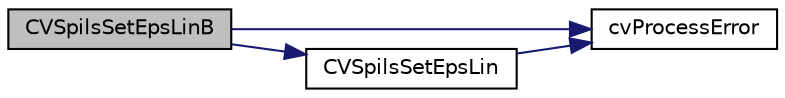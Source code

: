 digraph "CVSpilsSetEpsLinB"
{
  edge [fontname="Helvetica",fontsize="10",labelfontname="Helvetica",labelfontsize="10"];
  node [fontname="Helvetica",fontsize="10",shape=record];
  rankdir="LR";
  Node30 [label="CVSpilsSetEpsLinB",height=0.2,width=0.4,color="black", fillcolor="grey75", style="filled", fontcolor="black"];
  Node30 -> Node31 [color="midnightblue",fontsize="10",style="solid",fontname="Helvetica"];
  Node31 [label="cvProcessError",height=0.2,width=0.4,color="black", fillcolor="white", style="filled",URL="$d1/ddc/cvode_8c.html#aca8edaf29469da9950fe695b90ef196e"];
  Node30 -> Node32 [color="midnightblue",fontsize="10",style="solid",fontname="Helvetica"];
  Node32 [label="CVSpilsSetEpsLin",height=0.2,width=0.4,color="black", fillcolor="white", style="filled",URL="$d9/d0d/cvodes__spils_8c.html#a3cfc8be242109d9b7e773b870e9a889c"];
  Node32 -> Node31 [color="midnightblue",fontsize="10",style="solid",fontname="Helvetica"];
}
